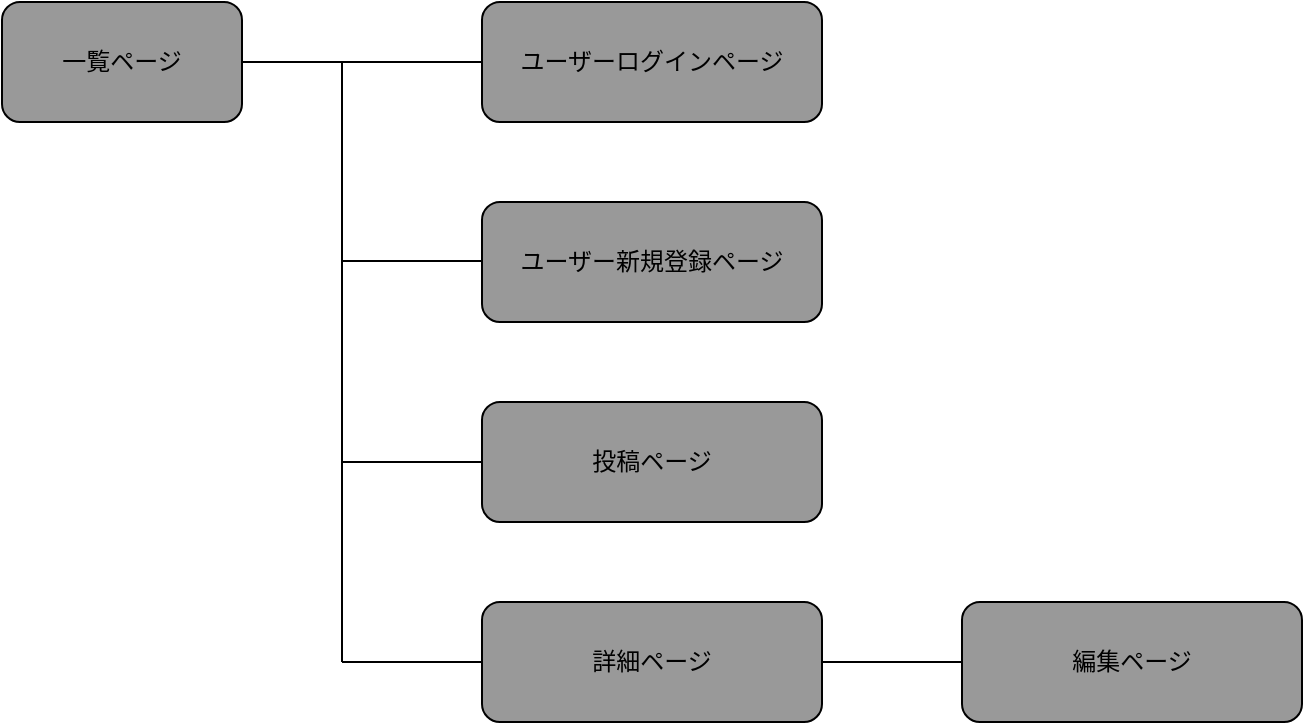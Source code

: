 <mxfile>
    <diagram id="kuIQjWGL8EALr8kkwY7F" name="ページ1">
        <mxGraphModel dx="728" dy="656" grid="1" gridSize="10" guides="1" tooltips="1" connect="1" arrows="1" fold="1" page="1" pageScale="1" pageWidth="827" pageHeight="1169" math="0" shadow="0">
            <root>
                <mxCell id="0"/>
                <mxCell id="1" parent="0"/>
                <mxCell id="8" style="edgeStyle=none;html=1;exitX=1;exitY=0.5;exitDx=0;exitDy=0;entryX=0;entryY=0.5;entryDx=0;entryDy=0;endArrow=none;endFill=0;" edge="1" parent="1" source="2" target="3">
                    <mxGeometry relative="1" as="geometry"/>
                </mxCell>
                <mxCell id="2" value="一覧ページ" style="rounded=1;whiteSpace=wrap;html=1;fillColor=#999999;fontColor=#000000;" vertex="1" parent="1">
                    <mxGeometry x="30" y="50" width="120" height="60" as="geometry"/>
                </mxCell>
                <mxCell id="3" value="ユーザーログインページ" style="rounded=1;whiteSpace=wrap;html=1;fillColor=#999999;fontColor=#000000;" vertex="1" parent="1">
                    <mxGeometry x="270" y="50" width="170" height="60" as="geometry"/>
                </mxCell>
                <mxCell id="4" value="ユーザー新規登録ページ" style="rounded=1;whiteSpace=wrap;html=1;fillColor=#999999;fontColor=#000000;" vertex="1" parent="1">
                    <mxGeometry x="270" y="150" width="170" height="60" as="geometry"/>
                </mxCell>
                <mxCell id="5" value="投稿ページ" style="rounded=1;whiteSpace=wrap;html=1;fillColor=#999999;fontColor=#000000;" vertex="1" parent="1">
                    <mxGeometry x="270" y="250" width="170" height="60" as="geometry"/>
                </mxCell>
                <mxCell id="6" value="詳細ページ" style="rounded=1;whiteSpace=wrap;html=1;fillColor=#999999;fontColor=#000000;" vertex="1" parent="1">
                    <mxGeometry x="270" y="350" width="170" height="60" as="geometry"/>
                </mxCell>
                <mxCell id="7" value="編集ページ" style="rounded=1;whiteSpace=wrap;html=1;fillColor=#999999;fontColor=#000000;" vertex="1" parent="1">
                    <mxGeometry x="510" y="350" width="170" height="60" as="geometry"/>
                </mxCell>
                <mxCell id="9" value="" style="endArrow=none;html=1;" edge="1" parent="1">
                    <mxGeometry width="50" height="50" relative="1" as="geometry">
                        <mxPoint x="200" y="380" as="sourcePoint"/>
                        <mxPoint x="200" y="80" as="targetPoint"/>
                    </mxGeometry>
                </mxCell>
                <mxCell id="10" value="" style="endArrow=none;html=1;entryX=0;entryY=0.5;entryDx=0;entryDy=0;" edge="1" parent="1" target="6">
                    <mxGeometry width="50" height="50" relative="1" as="geometry">
                        <mxPoint x="200" y="380" as="sourcePoint"/>
                        <mxPoint x="400" y="310" as="targetPoint"/>
                    </mxGeometry>
                </mxCell>
                <mxCell id="12" value="" style="endArrow=none;html=1;entryX=0;entryY=0.5;entryDx=0;entryDy=0;exitX=1;exitY=0.5;exitDx=0;exitDy=0;" edge="1" parent="1" source="6" target="7">
                    <mxGeometry width="50" height="50" relative="1" as="geometry">
                        <mxPoint x="350" y="360" as="sourcePoint"/>
                        <mxPoint x="400" y="310" as="targetPoint"/>
                    </mxGeometry>
                </mxCell>
                <mxCell id="13" value="" style="endArrow=none;html=1;entryX=0;entryY=0.5;entryDx=0;entryDy=0;" edge="1" parent="1" target="5">
                    <mxGeometry width="50" height="50" relative="1" as="geometry">
                        <mxPoint x="200" y="280" as="sourcePoint"/>
                        <mxPoint x="400" y="310" as="targetPoint"/>
                    </mxGeometry>
                </mxCell>
                <mxCell id="14" value="" style="endArrow=none;html=1;entryX=0;entryY=0.5;entryDx=0;entryDy=0;" edge="1" parent="1">
                    <mxGeometry width="50" height="50" relative="1" as="geometry">
                        <mxPoint x="200" y="179.5" as="sourcePoint"/>
                        <mxPoint x="270" y="179.5" as="targetPoint"/>
                    </mxGeometry>
                </mxCell>
            </root>
        </mxGraphModel>
    </diagram>
</mxfile>